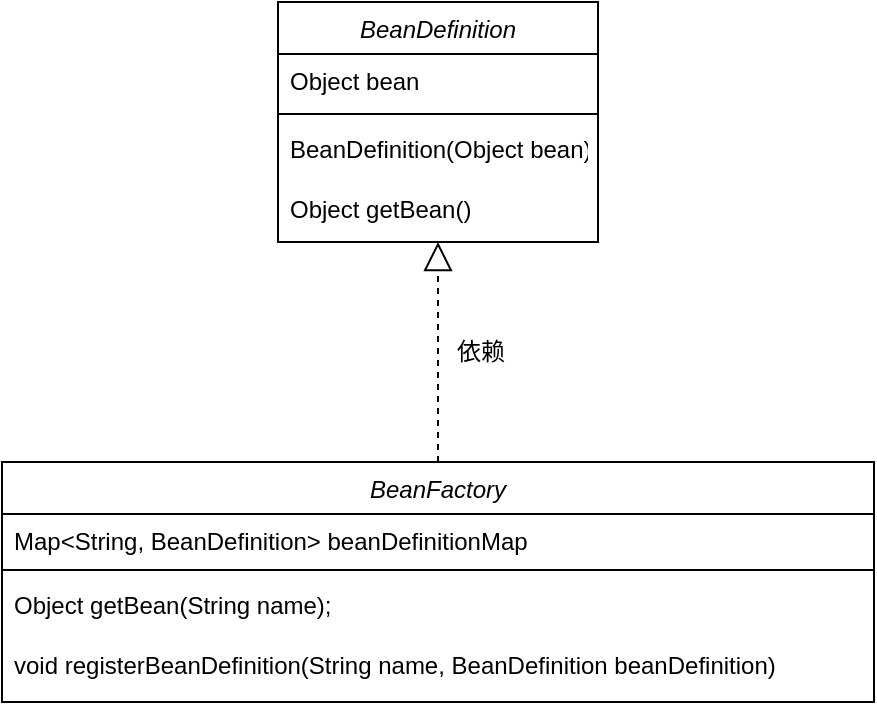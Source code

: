 <mxfile version="21.0.4" type="github">
  <diagram id="C5RBs43oDa-KdzZeNtuy" name="Page-1">
    <mxGraphModel dx="1434" dy="796" grid="1" gridSize="10" guides="1" tooltips="1" connect="1" arrows="1" fold="1" page="1" pageScale="1" pageWidth="827" pageHeight="1169" math="0" shadow="0">
      <root>
        <mxCell id="WIyWlLk6GJQsqaUBKTNV-0" />
        <mxCell id="WIyWlLk6GJQsqaUBKTNV-1" parent="WIyWlLk6GJQsqaUBKTNV-0" />
        <mxCell id="gwts04WcGtn8JkpR94_L-0" value="BeanDefinition" style="swimlane;fontStyle=2;align=center;verticalAlign=top;childLayout=stackLayout;horizontal=1;startSize=26;horizontalStack=0;resizeParent=1;resizeLast=0;collapsible=1;marginBottom=0;rounded=0;shadow=0;strokeWidth=1;" vertex="1" parent="WIyWlLk6GJQsqaUBKTNV-1">
          <mxGeometry x="334" y="80" width="160" height="120" as="geometry">
            <mxRectangle x="230" y="140" width="160" height="26" as="alternateBounds" />
          </mxGeometry>
        </mxCell>
        <mxCell id="gwts04WcGtn8JkpR94_L-1" value="Object bean" style="text;align=left;verticalAlign=top;spacingLeft=4;spacingRight=4;overflow=hidden;rotatable=0;points=[[0,0.5],[1,0.5]];portConstraint=eastwest;" vertex="1" parent="gwts04WcGtn8JkpR94_L-0">
          <mxGeometry y="26" width="160" height="26" as="geometry" />
        </mxCell>
        <mxCell id="gwts04WcGtn8JkpR94_L-4" value="" style="line;html=1;strokeWidth=1;align=left;verticalAlign=middle;spacingTop=-1;spacingLeft=3;spacingRight=3;rotatable=0;labelPosition=right;points=[];portConstraint=eastwest;" vertex="1" parent="gwts04WcGtn8JkpR94_L-0">
          <mxGeometry y="52" width="160" height="8" as="geometry" />
        </mxCell>
        <mxCell id="gwts04WcGtn8JkpR94_L-5" value="BeanDefinition(Object bean) " style="text;align=left;verticalAlign=top;spacingLeft=4;spacingRight=4;overflow=hidden;rotatable=0;points=[[0,0.5],[1,0.5]];portConstraint=eastwest;" vertex="1" parent="gwts04WcGtn8JkpR94_L-0">
          <mxGeometry y="60" width="160" height="30" as="geometry" />
        </mxCell>
        <mxCell id="gwts04WcGtn8JkpR94_L-6" value="Object getBean()" style="text;align=left;verticalAlign=top;spacingLeft=4;spacingRight=4;overflow=hidden;rotatable=0;points=[[0,0.5],[1,0.5]];portConstraint=eastwest;" vertex="1" parent="gwts04WcGtn8JkpR94_L-0">
          <mxGeometry y="90" width="160" height="30" as="geometry" />
        </mxCell>
        <mxCell id="gwts04WcGtn8JkpR94_L-8" value="BeanFactory" style="swimlane;fontStyle=2;align=center;verticalAlign=top;childLayout=stackLayout;horizontal=1;startSize=26;horizontalStack=0;resizeParent=1;resizeLast=0;collapsible=1;marginBottom=0;rounded=0;shadow=0;strokeWidth=1;" vertex="1" parent="WIyWlLk6GJQsqaUBKTNV-1">
          <mxGeometry x="196" y="310" width="436" height="120" as="geometry">
            <mxRectangle x="230" y="140" width="160" height="26" as="alternateBounds" />
          </mxGeometry>
        </mxCell>
        <mxCell id="gwts04WcGtn8JkpR94_L-9" value="Map&lt;String, BeanDefinition&gt; beanDefinitionMap" style="text;align=left;verticalAlign=top;spacingLeft=4;spacingRight=4;overflow=hidden;rotatable=0;points=[[0,0.5],[1,0.5]];portConstraint=eastwest;" vertex="1" parent="gwts04WcGtn8JkpR94_L-8">
          <mxGeometry y="26" width="436" height="24" as="geometry" />
        </mxCell>
        <mxCell id="gwts04WcGtn8JkpR94_L-10" value="" style="line;html=1;strokeWidth=1;align=left;verticalAlign=middle;spacingTop=-1;spacingLeft=3;spacingRight=3;rotatable=0;labelPosition=right;points=[];portConstraint=eastwest;" vertex="1" parent="gwts04WcGtn8JkpR94_L-8">
          <mxGeometry y="50" width="436" height="8" as="geometry" />
        </mxCell>
        <mxCell id="gwts04WcGtn8JkpR94_L-11" value="Object getBean(String name);" style="text;align=left;verticalAlign=top;spacingLeft=4;spacingRight=4;overflow=hidden;rotatable=0;points=[[0,0.5],[1,0.5]];portConstraint=eastwest;" vertex="1" parent="gwts04WcGtn8JkpR94_L-8">
          <mxGeometry y="58" width="436" height="30" as="geometry" />
        </mxCell>
        <mxCell id="gwts04WcGtn8JkpR94_L-12" value="void registerBeanDefinition(String name, BeanDefinition beanDefinition)" style="text;align=left;verticalAlign=top;spacingLeft=4;spacingRight=4;overflow=hidden;rotatable=0;points=[[0,0.5],[1,0.5]];portConstraint=eastwest;" vertex="1" parent="gwts04WcGtn8JkpR94_L-8">
          <mxGeometry y="88" width="436" height="30" as="geometry" />
        </mxCell>
        <mxCell id="gwts04WcGtn8JkpR94_L-15" value="" style="endArrow=block;dashed=1;endFill=0;endSize=12;html=1;rounded=0;exitX=0.5;exitY=0;exitDx=0;exitDy=0;" edge="1" parent="WIyWlLk6GJQsqaUBKTNV-1" source="gwts04WcGtn8JkpR94_L-8" target="gwts04WcGtn8JkpR94_L-0">
          <mxGeometry width="160" relative="1" as="geometry">
            <mxPoint x="330" y="200" as="sourcePoint" />
            <mxPoint x="490" y="200" as="targetPoint" />
          </mxGeometry>
        </mxCell>
        <mxCell id="gwts04WcGtn8JkpR94_L-16" value="依赖" style="text;html=1;align=center;verticalAlign=middle;resizable=0;points=[];autosize=1;strokeColor=none;fillColor=none;" vertex="1" parent="WIyWlLk6GJQsqaUBKTNV-1">
          <mxGeometry x="410" y="240" width="50" height="30" as="geometry" />
        </mxCell>
      </root>
    </mxGraphModel>
  </diagram>
</mxfile>
